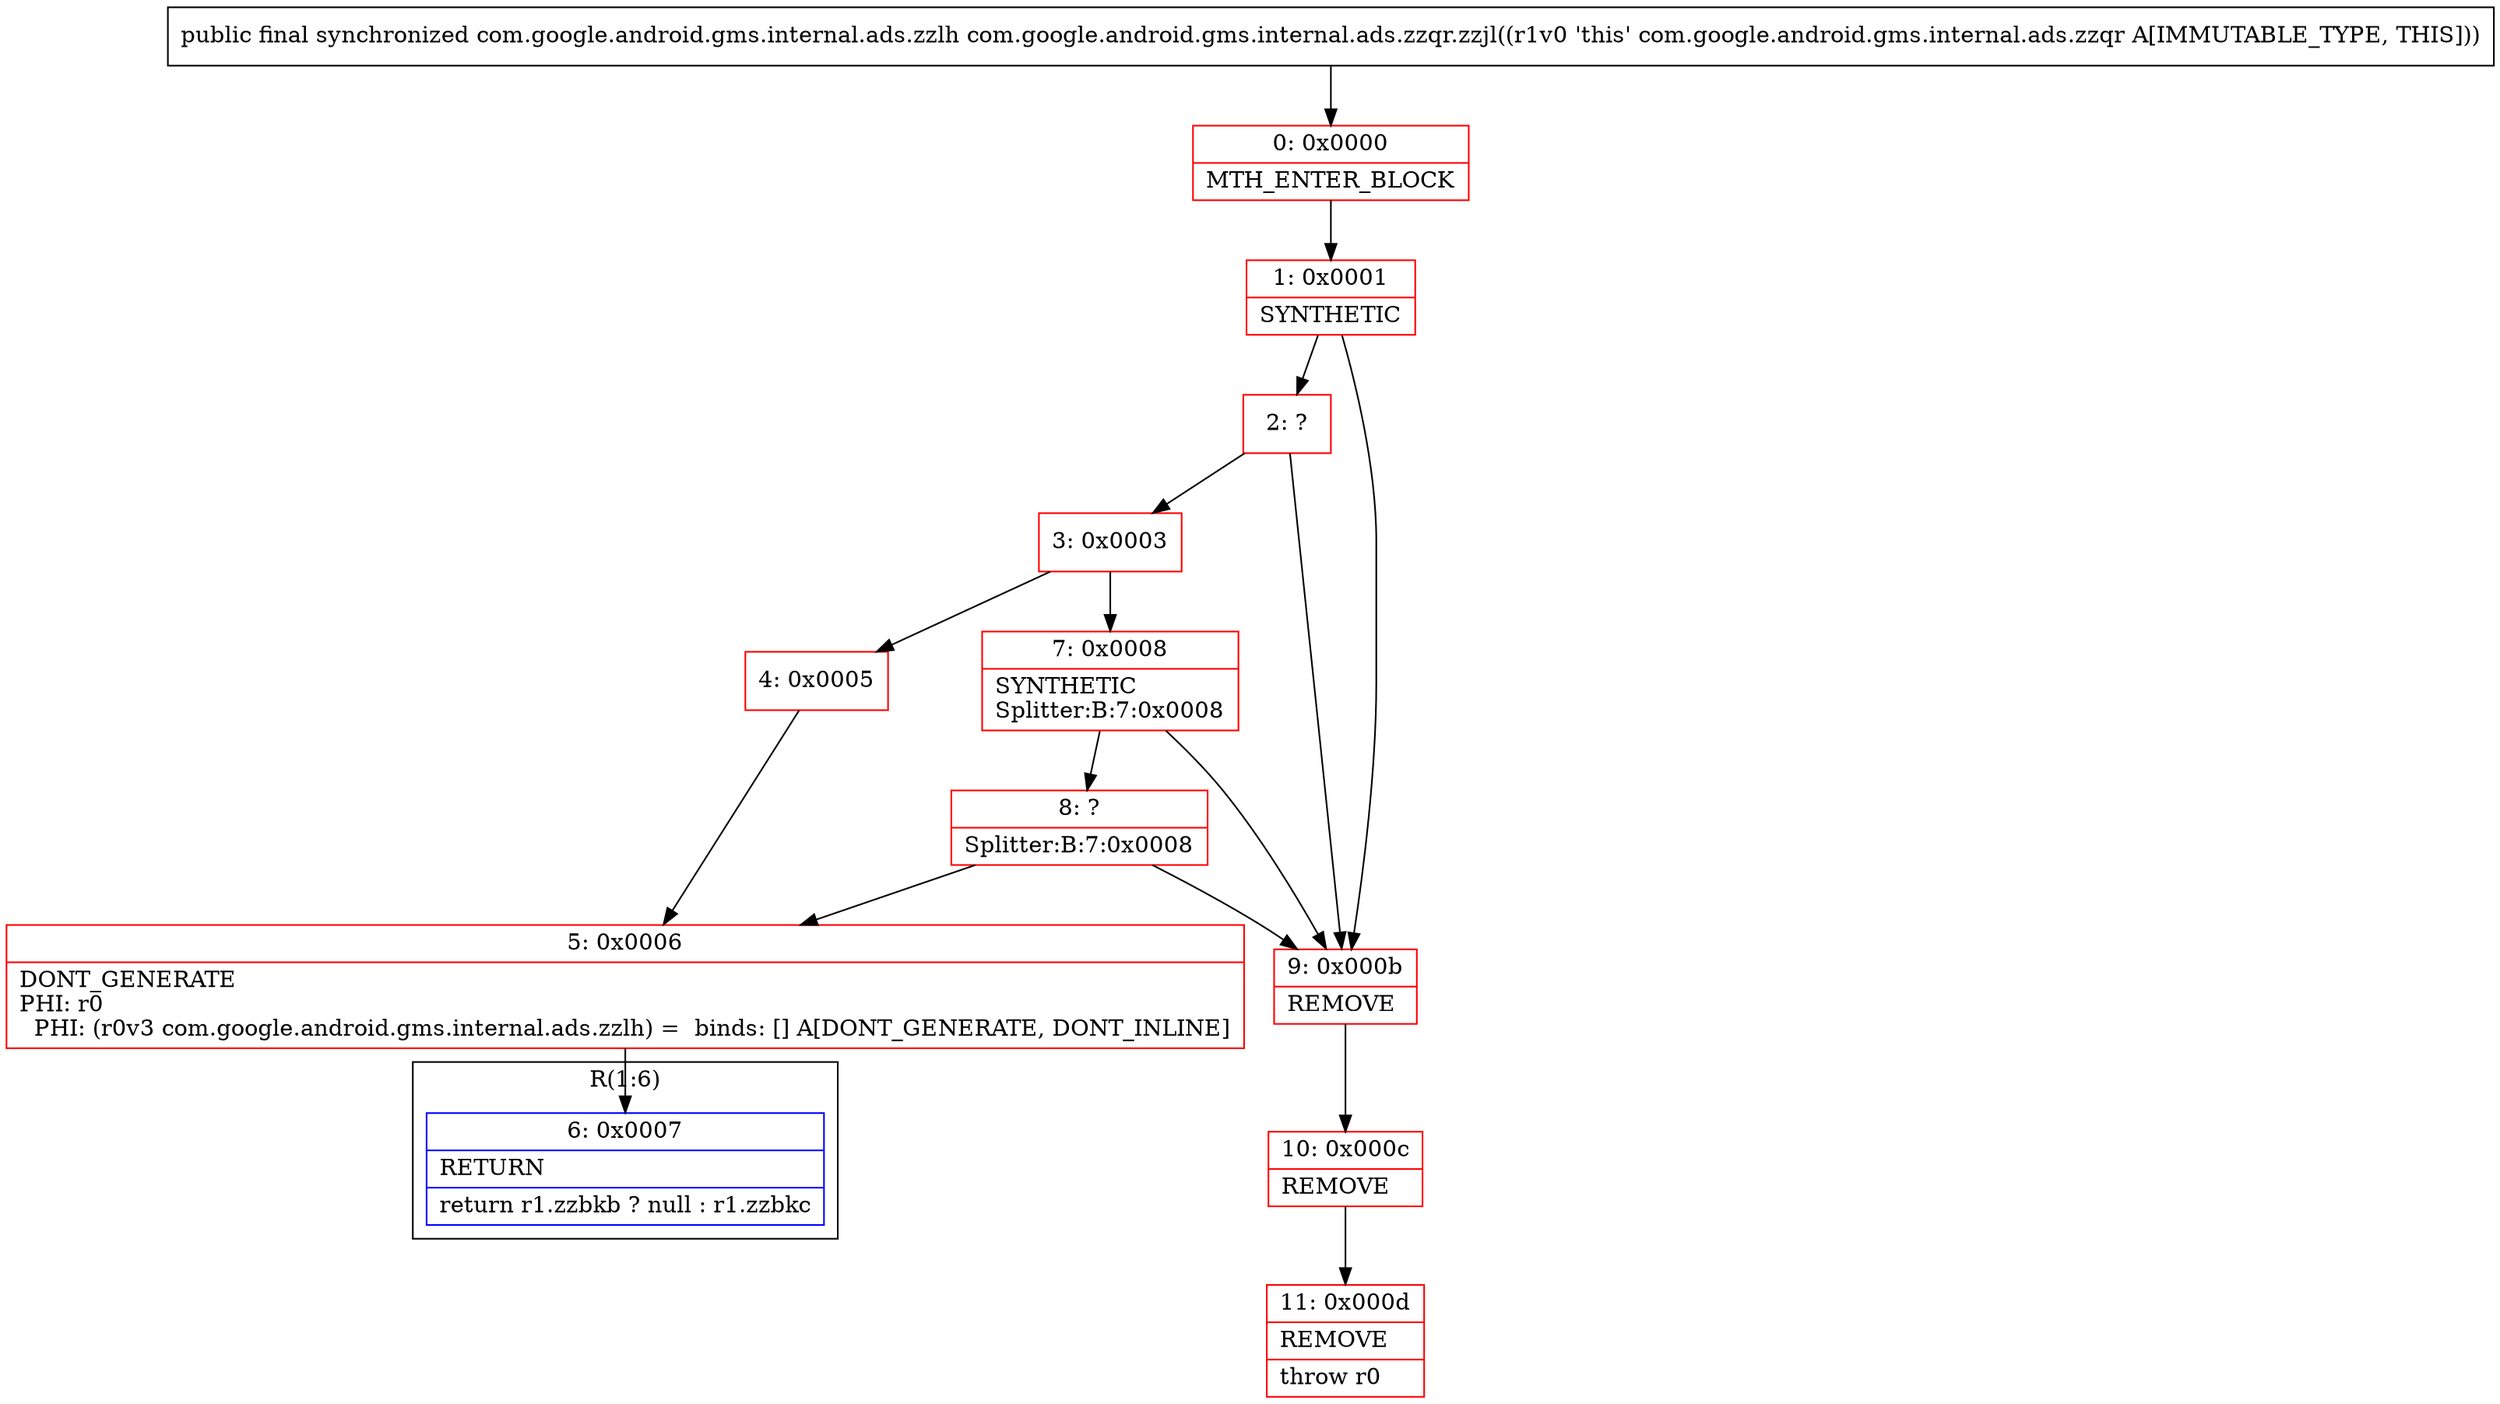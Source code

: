digraph "CFG forcom.google.android.gms.internal.ads.zzqr.zzjl()Lcom\/google\/android\/gms\/internal\/ads\/zzlh;" {
subgraph cluster_Region_1730583521 {
label = "R(1:6)";
node [shape=record,color=blue];
Node_6 [shape=record,label="{6\:\ 0x0007|RETURN\l|return r1.zzbkb ? null : r1.zzbkc\l}"];
}
Node_0 [shape=record,color=red,label="{0\:\ 0x0000|MTH_ENTER_BLOCK\l}"];
Node_1 [shape=record,color=red,label="{1\:\ 0x0001|SYNTHETIC\l}"];
Node_2 [shape=record,color=red,label="{2\:\ ?}"];
Node_3 [shape=record,color=red,label="{3\:\ 0x0003}"];
Node_4 [shape=record,color=red,label="{4\:\ 0x0005}"];
Node_5 [shape=record,color=red,label="{5\:\ 0x0006|DONT_GENERATE\lPHI: r0 \l  PHI: (r0v3 com.google.android.gms.internal.ads.zzlh) =  binds: [] A[DONT_GENERATE, DONT_INLINE]\l}"];
Node_7 [shape=record,color=red,label="{7\:\ 0x0008|SYNTHETIC\lSplitter:B:7:0x0008\l}"];
Node_8 [shape=record,color=red,label="{8\:\ ?|Splitter:B:7:0x0008\l}"];
Node_9 [shape=record,color=red,label="{9\:\ 0x000b|REMOVE\l}"];
Node_10 [shape=record,color=red,label="{10\:\ 0x000c|REMOVE\l}"];
Node_11 [shape=record,color=red,label="{11\:\ 0x000d|REMOVE\l|throw r0\l}"];
MethodNode[shape=record,label="{public final synchronized com.google.android.gms.internal.ads.zzlh com.google.android.gms.internal.ads.zzqr.zzjl((r1v0 'this' com.google.android.gms.internal.ads.zzqr A[IMMUTABLE_TYPE, THIS])) }"];
MethodNode -> Node_0;
Node_0 -> Node_1;
Node_1 -> Node_2;
Node_1 -> Node_9;
Node_2 -> Node_3;
Node_2 -> Node_9;
Node_3 -> Node_4;
Node_3 -> Node_7;
Node_4 -> Node_5;
Node_5 -> Node_6;
Node_7 -> Node_8;
Node_7 -> Node_9;
Node_8 -> Node_9;
Node_8 -> Node_5;
Node_9 -> Node_10;
Node_10 -> Node_11;
}

